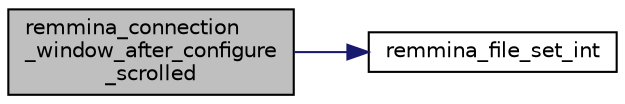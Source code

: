 digraph "remmina_connection_window_after_configure_scrolled"
{
  edge [fontname="Helvetica",fontsize="10",labelfontname="Helvetica",labelfontsize="10"];
  node [fontname="Helvetica",fontsize="10",shape=record];
  rankdir="LR";
  Node11933 [label="remmina_connection\l_window_after_configure\l_scrolled",height=0.2,width=0.4,color="black", fillcolor="grey75", style="filled", fontcolor="black"];
  Node11933 -> Node11934 [color="midnightblue",fontsize="10",style="solid",fontname="Helvetica"];
  Node11934 [label="remmina_file_set_int",height=0.2,width=0.4,color="black", fillcolor="white", style="filled",URL="$remmina__file_8c.html#af153b0d289ac93f6ecdaa15d5f3b9b8c"];
}
